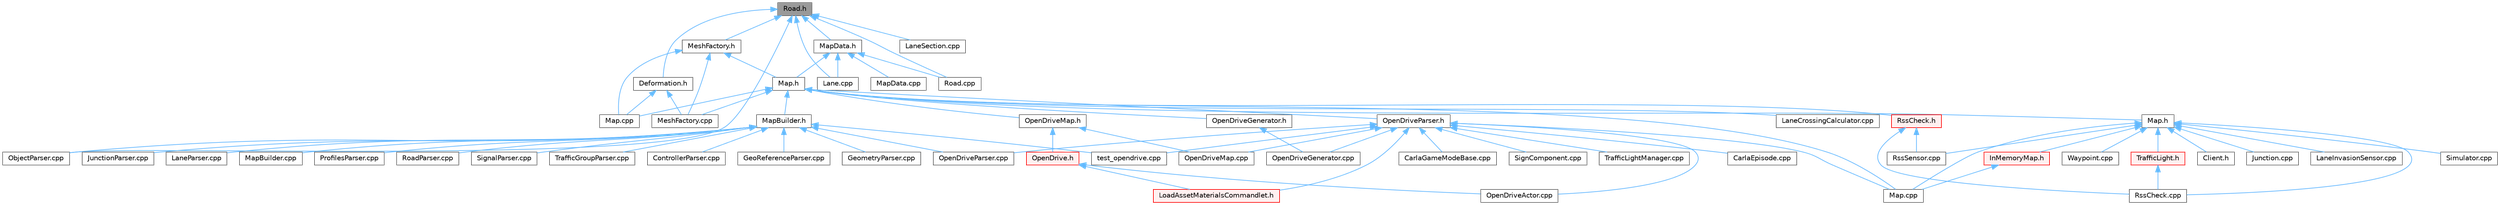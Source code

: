 digraph "Road.h"
{
 // INTERACTIVE_SVG=YES
 // LATEX_PDF_SIZE
  bgcolor="transparent";
  edge [fontname=Helvetica,fontsize=10,labelfontname=Helvetica,labelfontsize=10];
  node [fontname=Helvetica,fontsize=10,shape=box,height=0.2,width=0.4];
  Node1 [id="Node000001",label="Road.h",height=0.2,width=0.4,color="gray40", fillcolor="grey60", style="filled", fontcolor="black",tooltip=" "];
  Node1 -> Node2 [id="edge1_Node000001_Node000002",dir="back",color="steelblue1",style="solid",tooltip=" "];
  Node2 [id="Node000002",label="Deformation.h",height=0.2,width=0.4,color="grey40", fillcolor="white", style="filled",URL="$dd/d04/Deformation_8h.html",tooltip=" "];
  Node2 -> Node3 [id="edge2_Node000002_Node000003",dir="back",color="steelblue1",style="solid",tooltip=" "];
  Node3 [id="Node000003",label="Map.cpp",height=0.2,width=0.4,color="grey40", fillcolor="white", style="filled",URL="$d9/d5a/road_2Map_8cpp.html",tooltip=" "];
  Node2 -> Node4 [id="edge3_Node000002_Node000004",dir="back",color="steelblue1",style="solid",tooltip=" "];
  Node4 [id="Node000004",label="MeshFactory.cpp",height=0.2,width=0.4,color="grey40", fillcolor="white", style="filled",URL="$dd/d9c/MeshFactory_8cpp.html",tooltip=" "];
  Node1 -> Node5 [id="edge4_Node000001_Node000005",dir="back",color="steelblue1",style="solid",tooltip=" "];
  Node5 [id="Node000005",label="Lane.cpp",height=0.2,width=0.4,color="grey40", fillcolor="white", style="filled",URL="$dc/d13/Lane_8cpp.html",tooltip=" "];
  Node1 -> Node6 [id="edge5_Node000001_Node000006",dir="back",color="steelblue1",style="solid",tooltip=" "];
  Node6 [id="Node000006",label="LaneSection.cpp",height=0.2,width=0.4,color="grey40", fillcolor="white", style="filled",URL="$d6/d5d/LaneSection_8cpp.html",tooltip=" "];
  Node1 -> Node7 [id="edge6_Node000001_Node000007",dir="back",color="steelblue1",style="solid",tooltip=" "];
  Node7 [id="Node000007",label="MapData.h",height=0.2,width=0.4,color="grey40", fillcolor="white", style="filled",URL="$d5/db7/MapData_8h.html",tooltip=" "];
  Node7 -> Node5 [id="edge7_Node000007_Node000005",dir="back",color="steelblue1",style="solid",tooltip=" "];
  Node7 -> Node8 [id="edge8_Node000007_Node000008",dir="back",color="steelblue1",style="solid",tooltip=" "];
  Node8 [id="Node000008",label="Map.h",height=0.2,width=0.4,color="grey40", fillcolor="white", style="filled",URL="$df/d64/road_2Map_8h.html",tooltip=" "];
  Node8 -> Node9 [id="edge9_Node000008_Node000009",dir="back",color="steelblue1",style="solid",tooltip=" "];
  Node9 [id="Node000009",label="LaneCrossingCalculator.cpp",height=0.2,width=0.4,color="grey40", fillcolor="white", style="filled",URL="$d5/da4/LaneCrossingCalculator_8cpp.html",tooltip=" "];
  Node8 -> Node10 [id="edge10_Node000008_Node000010",dir="back",color="steelblue1",style="solid",tooltip=" "];
  Node10 [id="Node000010",label="Map.cpp",height=0.2,width=0.4,color="grey40", fillcolor="white", style="filled",URL="$db/da0/client_2Map_8cpp.html",tooltip=" "];
  Node8 -> Node3 [id="edge11_Node000008_Node000003",dir="back",color="steelblue1",style="solid",tooltip=" "];
  Node8 -> Node11 [id="edge12_Node000008_Node000011",dir="back",color="steelblue1",style="solid",tooltip=" "];
  Node11 [id="Node000011",label="Map.h",height=0.2,width=0.4,color="grey40", fillcolor="white", style="filled",URL="$d4/d9d/client_2Map_8h.html",tooltip=" "];
  Node11 -> Node12 [id="edge13_Node000011_Node000012",dir="back",color="steelblue1",style="solid",tooltip=" "];
  Node12 [id="Node000012",label="Client.h",height=0.2,width=0.4,color="grey40", fillcolor="white", style="filled",URL="$dd/de3/client_2Client_8h.html",tooltip=" "];
  Node11 -> Node13 [id="edge14_Node000011_Node000013",dir="back",color="steelblue1",style="solid",tooltip=" "];
  Node13 [id="Node000013",label="InMemoryMap.h",height=0.2,width=0.4,color="red", fillcolor="#FFF0F0", style="filled",URL="$d3/d89/InMemoryMap_8h.html",tooltip=" "];
  Node13 -> Node10 [id="edge15_Node000013_Node000010",dir="back",color="steelblue1",style="solid",tooltip=" "];
  Node11 -> Node24 [id="edge16_Node000011_Node000024",dir="back",color="steelblue1",style="solid",tooltip=" "];
  Node24 [id="Node000024",label="Junction.cpp",height=0.2,width=0.4,color="grey40", fillcolor="white", style="filled",URL="$da/d17/Junction_8cpp.html",tooltip=" "];
  Node11 -> Node25 [id="edge17_Node000011_Node000025",dir="back",color="steelblue1",style="solid",tooltip=" "];
  Node25 [id="Node000025",label="LaneInvasionSensor.cpp",height=0.2,width=0.4,color="grey40", fillcolor="white", style="filled",URL="$dd/dbc/LibCarla_2source_2carla_2client_2LaneInvasionSensor_8cpp.html",tooltip=" "];
  Node11 -> Node10 [id="edge18_Node000011_Node000010",dir="back",color="steelblue1",style="solid",tooltip=" "];
  Node11 -> Node26 [id="edge19_Node000011_Node000026",dir="back",color="steelblue1",style="solid",tooltip=" "];
  Node26 [id="Node000026",label="RssCheck.cpp",height=0.2,width=0.4,color="grey40", fillcolor="white", style="filled",URL="$d0/dce/RssCheck_8cpp.html",tooltip=" "];
  Node11 -> Node27 [id="edge20_Node000011_Node000027",dir="back",color="steelblue1",style="solid",tooltip=" "];
  Node27 [id="Node000027",label="RssSensor.cpp",height=0.2,width=0.4,color="grey40", fillcolor="white", style="filled",URL="$d8/d77/LibCarla_2source_2carla_2rss_2RssSensor_8cpp.html",tooltip=" "];
  Node11 -> Node28 [id="edge21_Node000011_Node000028",dir="back",color="steelblue1",style="solid",tooltip=" "];
  Node28 [id="Node000028",label="Simulator.cpp",height=0.2,width=0.4,color="grey40", fillcolor="white", style="filled",URL="$d2/d0c/Simulator_8cpp.html",tooltip=" "];
  Node11 -> Node29 [id="edge22_Node000011_Node000029",dir="back",color="steelblue1",style="solid",tooltip=" "];
  Node29 [id="Node000029",label="TrafficLight.h",height=0.2,width=0.4,color="red", fillcolor="#FFF0F0", style="filled",URL="$d5/d9e/TrafficLight_8h.html",tooltip=" "];
  Node29 -> Node26 [id="edge23_Node000029_Node000026",dir="back",color="steelblue1",style="solid",tooltip=" "];
  Node11 -> Node53 [id="edge24_Node000011_Node000053",dir="back",color="steelblue1",style="solid",tooltip=" "];
  Node53 [id="Node000053",label="Waypoint.cpp",height=0.2,width=0.4,color="grey40", fillcolor="white", style="filled",URL="$d7/def/client_2Waypoint_8cpp.html",tooltip=" "];
  Node8 -> Node54 [id="edge25_Node000008_Node000054",dir="back",color="steelblue1",style="solid",tooltip=" "];
  Node54 [id="Node000054",label="MapBuilder.h",height=0.2,width=0.4,color="grey40", fillcolor="white", style="filled",URL="$de/d3b/MapBuilder_8h.html",tooltip=" "];
  Node54 -> Node55 [id="edge26_Node000054_Node000055",dir="back",color="steelblue1",style="solid",tooltip=" "];
  Node55 [id="Node000055",label="ControllerParser.cpp",height=0.2,width=0.4,color="grey40", fillcolor="white", style="filled",URL="$df/d60/ControllerParser_8cpp.html",tooltip=" "];
  Node54 -> Node56 [id="edge27_Node000054_Node000056",dir="back",color="steelblue1",style="solid",tooltip=" "];
  Node56 [id="Node000056",label="GeoReferenceParser.cpp",height=0.2,width=0.4,color="grey40", fillcolor="white", style="filled",URL="$d9/d3e/GeoReferenceParser_8cpp.html",tooltip=" "];
  Node54 -> Node57 [id="edge28_Node000054_Node000057",dir="back",color="steelblue1",style="solid",tooltip=" "];
  Node57 [id="Node000057",label="GeometryParser.cpp",height=0.2,width=0.4,color="grey40", fillcolor="white", style="filled",URL="$d8/d49/GeometryParser_8cpp.html",tooltip=" "];
  Node54 -> Node58 [id="edge29_Node000054_Node000058",dir="back",color="steelblue1",style="solid",tooltip=" "];
  Node58 [id="Node000058",label="JunctionParser.cpp",height=0.2,width=0.4,color="grey40", fillcolor="white", style="filled",URL="$d6/d98/JunctionParser_8cpp.html",tooltip=" "];
  Node54 -> Node59 [id="edge30_Node000054_Node000059",dir="back",color="steelblue1",style="solid",tooltip=" "];
  Node59 [id="Node000059",label="LaneParser.cpp",height=0.2,width=0.4,color="grey40", fillcolor="white", style="filled",URL="$d0/d2e/LaneParser_8cpp.html",tooltip=" "];
  Node54 -> Node60 [id="edge31_Node000054_Node000060",dir="back",color="steelblue1",style="solid",tooltip=" "];
  Node60 [id="Node000060",label="MapBuilder.cpp",height=0.2,width=0.4,color="grey40", fillcolor="white", style="filled",URL="$df/da9/MapBuilder_8cpp.html",tooltip=" "];
  Node54 -> Node61 [id="edge32_Node000054_Node000061",dir="back",color="steelblue1",style="solid",tooltip=" "];
  Node61 [id="Node000061",label="ObjectParser.cpp",height=0.2,width=0.4,color="grey40", fillcolor="white", style="filled",URL="$d9/df7/ObjectParser_8cpp.html",tooltip=" "];
  Node54 -> Node62 [id="edge33_Node000054_Node000062",dir="back",color="steelblue1",style="solid",tooltip=" "];
  Node62 [id="Node000062",label="OpenDriveParser.cpp",height=0.2,width=0.4,color="grey40", fillcolor="white", style="filled",URL="$da/d5a/OpenDriveParser_8cpp.html",tooltip=" "];
  Node54 -> Node63 [id="edge34_Node000054_Node000063",dir="back",color="steelblue1",style="solid",tooltip=" "];
  Node63 [id="Node000063",label="ProfilesParser.cpp",height=0.2,width=0.4,color="grey40", fillcolor="white", style="filled",URL="$d4/d6a/ProfilesParser_8cpp.html",tooltip=" "];
  Node54 -> Node64 [id="edge35_Node000054_Node000064",dir="back",color="steelblue1",style="solid",tooltip=" "];
  Node64 [id="Node000064",label="RoadParser.cpp",height=0.2,width=0.4,color="grey40", fillcolor="white", style="filled",URL="$d7/d69/RoadParser_8cpp.html",tooltip=" "];
  Node54 -> Node65 [id="edge36_Node000054_Node000065",dir="back",color="steelblue1",style="solid",tooltip=" "];
  Node65 [id="Node000065",label="SignalParser.cpp",height=0.2,width=0.4,color="grey40", fillcolor="white", style="filled",URL="$d1/d01/SignalParser_8cpp.html",tooltip=" "];
  Node54 -> Node66 [id="edge37_Node000054_Node000066",dir="back",color="steelblue1",style="solid",tooltip=" "];
  Node66 [id="Node000066",label="TrafficGroupParser.cpp",height=0.2,width=0.4,color="grey40", fillcolor="white", style="filled",URL="$d3/d28/TrafficGroupParser_8cpp.html",tooltip=" "];
  Node54 -> Node67 [id="edge38_Node000054_Node000067",dir="back",color="steelblue1",style="solid",tooltip=" "];
  Node67 [id="Node000067",label="test_opendrive.cpp",height=0.2,width=0.4,color="grey40", fillcolor="white", style="filled",URL="$d1/dc0/test__opendrive_8cpp.html",tooltip=" "];
  Node8 -> Node4 [id="edge39_Node000008_Node000004",dir="back",color="steelblue1",style="solid",tooltip=" "];
  Node8 -> Node68 [id="edge40_Node000008_Node000068",dir="back",color="steelblue1",style="solid",tooltip=" "];
  Node68 [id="Node000068",label="OpenDriveGenerator.h",height=0.2,width=0.4,color="grey40", fillcolor="white", style="filled",URL="$d9/df1/OpenDriveGenerator_8h.html",tooltip=" "];
  Node68 -> Node69 [id="edge41_Node000068_Node000069",dir="back",color="steelblue1",style="solid",tooltip=" "];
  Node69 [id="Node000069",label="OpenDriveGenerator.cpp",height=0.2,width=0.4,color="grey40", fillcolor="white", style="filled",URL="$dc/d85/OpenDriveGenerator_8cpp.html",tooltip=" "];
  Node8 -> Node70 [id="edge42_Node000008_Node000070",dir="back",color="steelblue1",style="solid",tooltip=" "];
  Node70 [id="Node000070",label="OpenDriveMap.h",height=0.2,width=0.4,color="grey40", fillcolor="white", style="filled",URL="$d6/d95/OpenDriveMap_8h.html",tooltip=" "];
  Node70 -> Node71 [id="edge43_Node000070_Node000071",dir="back",color="steelblue1",style="solid",tooltip=" "];
  Node71 [id="Node000071",label="OpenDrive.h",height=0.2,width=0.4,color="red", fillcolor="#FFF0F0", style="filled",URL="$d1/d9b/Unreal_2CarlaUE4_2Plugins_2Carla_2Source_2Carla_2OpenDrive_2OpenDrive_8h.html",tooltip=" "];
  Node71 -> Node107 [id="edge44_Node000071_Node000107",dir="back",color="steelblue1",style="solid",tooltip=" "];
  Node107 [id="Node000107",label="LoadAssetMaterialsCommandlet.h",height=0.2,width=0.4,color="red", fillcolor="#FFF0F0", style="filled",URL="$d9/d9c/LoadAssetMaterialsCommandlet_8h.html",tooltip=" "];
  Node71 -> Node108 [id="edge45_Node000071_Node000108",dir="back",color="steelblue1",style="solid",tooltip=" "];
  Node108 [id="Node000108",label="OpenDriveActor.cpp",height=0.2,width=0.4,color="grey40", fillcolor="white", style="filled",URL="$d4/de0/OpenDriveActor_8cpp.html",tooltip=" "];
  Node70 -> Node191 [id="edge46_Node000070_Node000191",dir="back",color="steelblue1",style="solid",tooltip=" "];
  Node191 [id="Node000191",label="OpenDriveMap.cpp",height=0.2,width=0.4,color="grey40", fillcolor="white", style="filled",URL="$d6/de7/OpenDriveMap_8cpp.html",tooltip=" "];
  Node8 -> Node192 [id="edge47_Node000008_Node000192",dir="back",color="steelblue1",style="solid",tooltip=" "];
  Node192 [id="Node000192",label="OpenDriveParser.h",height=0.2,width=0.4,color="grey40", fillcolor="white", style="filled",URL="$d1/dd9/OpenDriveParser_8h.html",tooltip=" "];
  Node192 -> Node79 [id="edge48_Node000192_Node000079",dir="back",color="steelblue1",style="solid",tooltip=" "];
  Node79 [id="Node000079",label="CarlaEpisode.cpp",height=0.2,width=0.4,color="grey40", fillcolor="white", style="filled",URL="$d6/dd9/CarlaEpisode_8cpp.html",tooltip=" "];
  Node192 -> Node75 [id="edge49_Node000192_Node000075",dir="back",color="steelblue1",style="solid",tooltip=" "];
  Node75 [id="Node000075",label="CarlaGameModeBase.cpp",height=0.2,width=0.4,color="grey40", fillcolor="white", style="filled",URL="$d0/d2e/CarlaGameModeBase_8cpp.html",tooltip=" "];
  Node192 -> Node107 [id="edge50_Node000192_Node000107",dir="back",color="steelblue1",style="solid",tooltip=" "];
  Node192 -> Node10 [id="edge51_Node000192_Node000010",dir="back",color="steelblue1",style="solid",tooltip=" "];
  Node192 -> Node108 [id="edge52_Node000192_Node000108",dir="back",color="steelblue1",style="solid",tooltip=" "];
  Node192 -> Node69 [id="edge53_Node000192_Node000069",dir="back",color="steelblue1",style="solid",tooltip=" "];
  Node192 -> Node191 [id="edge54_Node000192_Node000191",dir="back",color="steelblue1",style="solid",tooltip=" "];
  Node192 -> Node62 [id="edge55_Node000192_Node000062",dir="back",color="steelblue1",style="solid",tooltip=" "];
  Node192 -> Node110 [id="edge56_Node000192_Node000110",dir="back",color="steelblue1",style="solid",tooltip=" "];
  Node110 [id="Node000110",label="SignComponent.cpp",height=0.2,width=0.4,color="grey40", fillcolor="white", style="filled",URL="$d9/dbd/SignComponent_8cpp.html",tooltip=" "];
  Node192 -> Node100 [id="edge57_Node000192_Node000100",dir="back",color="steelblue1",style="solid",tooltip=" "];
  Node100 [id="Node000100",label="TrafficLightManager.cpp",height=0.2,width=0.4,color="grey40", fillcolor="white", style="filled",URL="$d6/d3f/TrafficLightManager_8cpp.html",tooltip=" "];
  Node192 -> Node67 [id="edge58_Node000192_Node000067",dir="back",color="steelblue1",style="solid",tooltip=" "];
  Node8 -> Node193 [id="edge59_Node000008_Node000193",dir="back",color="steelblue1",style="solid",tooltip=" "];
  Node193 [id="Node000193",label="RssCheck.h",height=0.2,width=0.4,color="red", fillcolor="#FFF0F0", style="filled",URL="$d8/dab/RssCheck_8h.html",tooltip=" "];
  Node193 -> Node26 [id="edge60_Node000193_Node000026",dir="back",color="steelblue1",style="solid",tooltip=" "];
  Node193 -> Node27 [id="edge61_Node000193_Node000027",dir="back",color="steelblue1",style="solid",tooltip=" "];
  Node7 -> Node196 [id="edge62_Node000007_Node000196",dir="back",color="steelblue1",style="solid",tooltip=" "];
  Node196 [id="Node000196",label="MapData.cpp",height=0.2,width=0.4,color="grey40", fillcolor="white", style="filled",URL="$d9/d71/MapData_8cpp.html",tooltip=" "];
  Node7 -> Node197 [id="edge63_Node000007_Node000197",dir="back",color="steelblue1",style="solid",tooltip=" "];
  Node197 [id="Node000197",label="Road.cpp",height=0.2,width=0.4,color="grey40", fillcolor="white", style="filled",URL="$dc/d2f/Road_8cpp.html",tooltip=" "];
  Node1 -> Node198 [id="edge64_Node000001_Node000198",dir="back",color="steelblue1",style="solid",tooltip=" "];
  Node198 [id="Node000198",label="MeshFactory.h",height=0.2,width=0.4,color="grey40", fillcolor="white", style="filled",URL="$d9/d87/MeshFactory_8h.html",tooltip=" "];
  Node198 -> Node3 [id="edge65_Node000198_Node000003",dir="back",color="steelblue1",style="solid",tooltip=" "];
  Node198 -> Node8 [id="edge66_Node000198_Node000008",dir="back",color="steelblue1",style="solid",tooltip=" "];
  Node198 -> Node4 [id="edge67_Node000198_Node000004",dir="back",color="steelblue1",style="solid",tooltip=" "];
  Node1 -> Node61 [id="edge68_Node000001_Node000061",dir="back",color="steelblue1",style="solid",tooltip=" "];
  Node1 -> Node197 [id="edge69_Node000001_Node000197",dir="back",color="steelblue1",style="solid",tooltip=" "];
}
